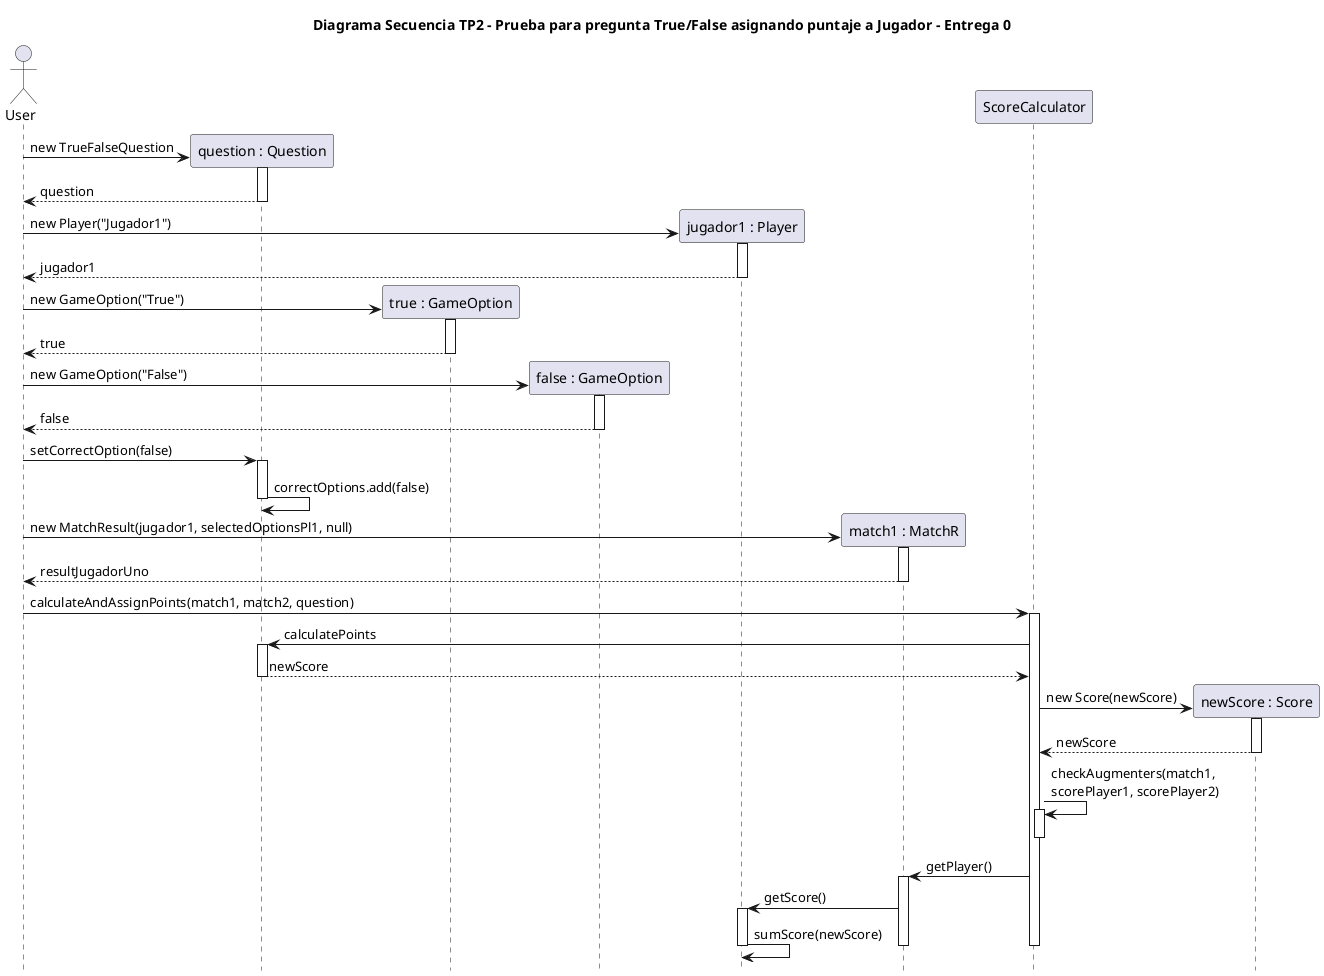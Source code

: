 
@startuml

actor User
title Diagrama Secuencia TP2 - Prueba para pregunta True/False asignando puntaje a Jugador - Entrega 0
hide footbox


participant "question : Question" as question

participant "true : GameOption" as true
participant "false : GameOption" as false

participant "jugador1 : Player" as jugador1

User -> question ** : new TrueFalseQuestion
activate question
question --> User : question
deactivate question


User -> jugador1 ** : new Player("Jugador1")
activate jugador1
jugador1 --> User : jugador1
deactivate jugador1

User -> true ** : new GameOption("True")
activate true 
true --> User : true
deactivate true 

User -> false ** : new GameOption("False")
activate false
false --> User : false
deactivate false 

User -> question : setCorrectOption(false)
activate question
question -> question : correctOptions.add(false)
deactivate question

participant "match1 : MatchR" as match1

User -> match1 **: new MatchResult(jugador1, selectedOptionsPl1, null)
activate match1
match1 --> User : resultJugadorUno
deactivate match1 

User -> ScoreCalculator : calculateAndAssignPoints(match1, match2, question)
activate ScoreCalculator

participant "newScore : Score" as puntaje
ScoreCalculator -> question : calculatePoints
activate question
question --> ScoreCalculator : newScore
deactivate question

ScoreCalculator -> puntaje **: new Score(newScore)
activate puntaje
puntaje --> ScoreCalculator : newScore
deactivate puntaje

ScoreCalculator -> ScoreCalculator : checkAugmenters(match1, \nscorePlayer1, scorePlayer2)
activate ScoreCalculator
deactivate ScoreCalculator

ScoreCalculator -> match1 : getPlayer()
activate match1
match1 -> jugador1 : getScore()
activate jugador1
jugador1 -> jugador1 : sumScore(newScore)
deactivate jugador1
deactivate match1

deactivate ScoreCalculator

@enduml
@enduml